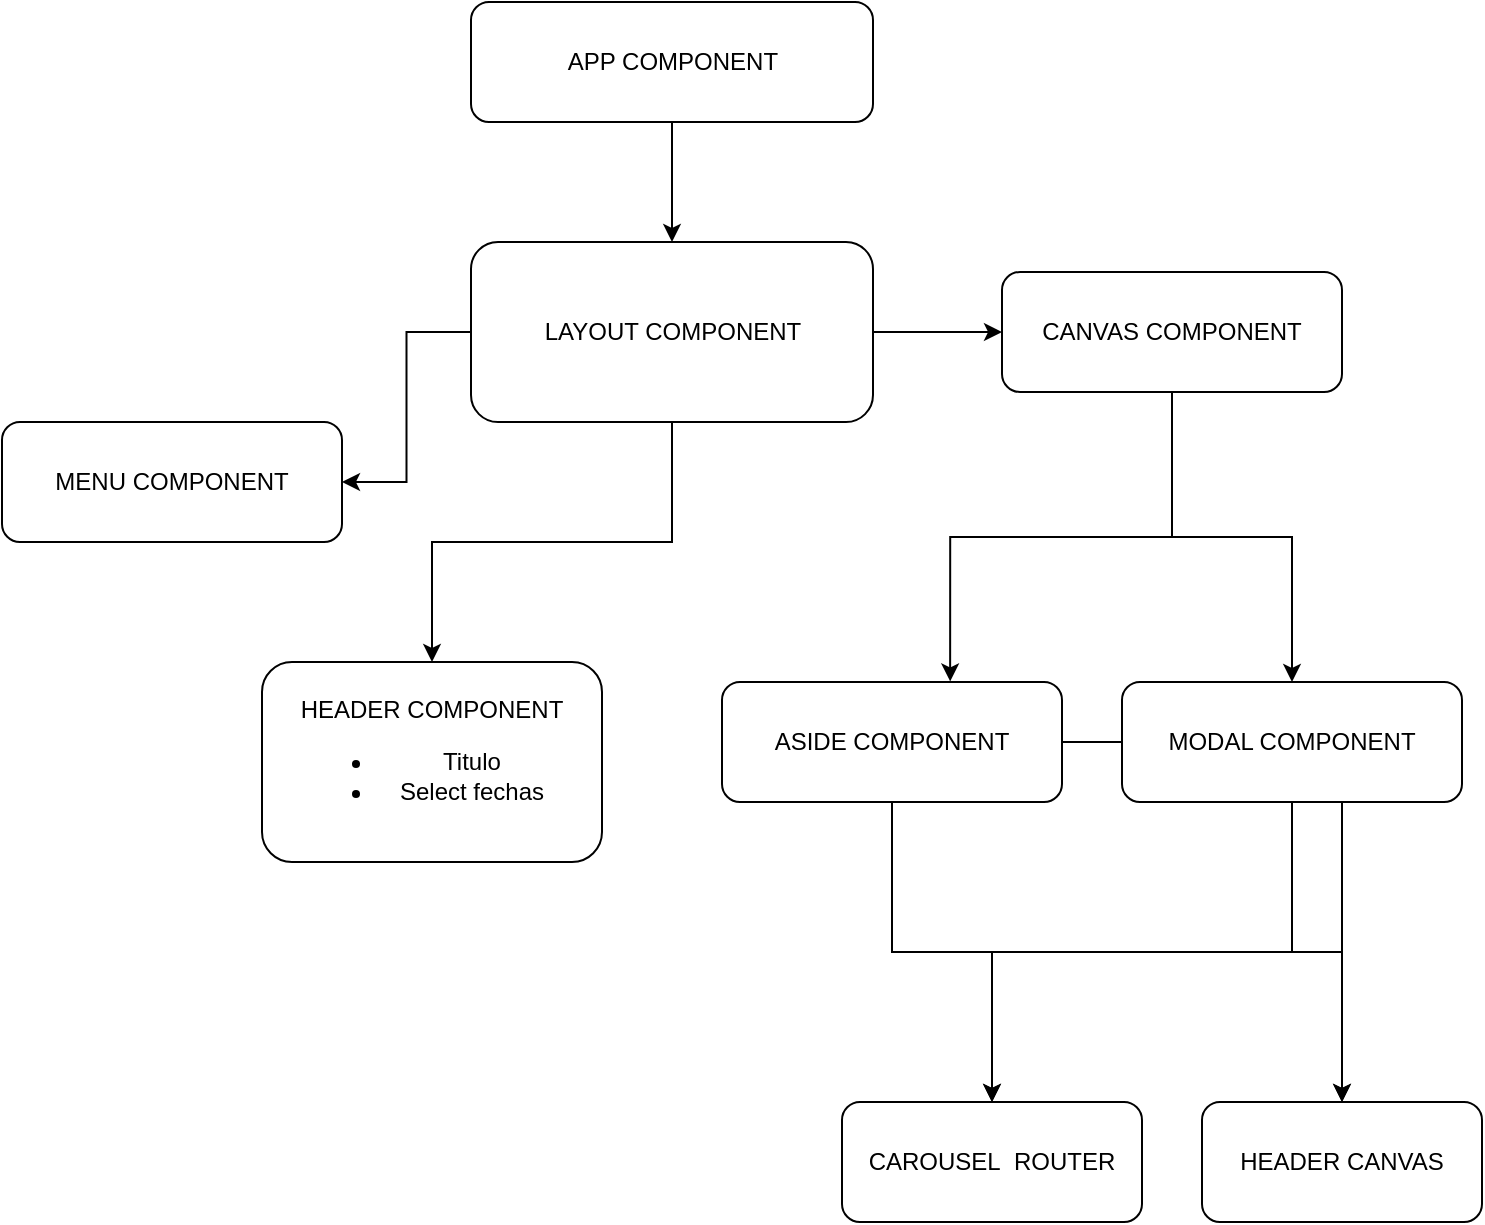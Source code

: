 <mxfile version="20.0.4" type="device"><diagram id="44Jg7RwaU_wnG73I0XUM" name="Page-1"><mxGraphModel dx="907" dy="690" grid="1" gridSize="10" guides="1" tooltips="1" connect="1" arrows="1" fold="1" page="1" pageScale="1" pageWidth="827" pageHeight="1169" math="0" shadow="0"><root><mxCell id="0"/><mxCell id="1" parent="0"/><mxCell id="nl07qW8ic5nekccfaTIb-8" style="edgeStyle=orthogonalEdgeStyle;rounded=0;orthogonalLoop=1;jettySize=auto;html=1;" parent="1" source="nl07qW8ic5nekccfaTIb-1" target="nl07qW8ic5nekccfaTIb-2" edge="1"><mxGeometry relative="1" as="geometry"/></mxCell><mxCell id="nl07qW8ic5nekccfaTIb-9" style="edgeStyle=orthogonalEdgeStyle;rounded=0;orthogonalLoop=1;jettySize=auto;html=1;entryX=0.5;entryY=0;entryDx=0;entryDy=0;" parent="1" source="nl07qW8ic5nekccfaTIb-1" target="nl07qW8ic5nekccfaTIb-3" edge="1"><mxGeometry relative="1" as="geometry"/></mxCell><mxCell id="nl07qW8ic5nekccfaTIb-13" style="edgeStyle=orthogonalEdgeStyle;rounded=0;orthogonalLoop=1;jettySize=auto;html=1;" parent="1" source="nl07qW8ic5nekccfaTIb-1" target="nl07qW8ic5nekccfaTIb-12" edge="1"><mxGeometry relative="1" as="geometry"/></mxCell><mxCell id="nl07qW8ic5nekccfaTIb-1" value="LAYOUT COMPONENT" style="rounded=1;whiteSpace=wrap;html=1;" parent="1" vertex="1"><mxGeometry x="294.5" y="150" width="201" height="90" as="geometry"/></mxCell><mxCell id="nl07qW8ic5nekccfaTIb-2" value="MENU COMPONENT" style="rounded=1;whiteSpace=wrap;html=1;" parent="1" vertex="1"><mxGeometry x="60" y="240" width="170" height="60" as="geometry"/></mxCell><mxCell id="nl07qW8ic5nekccfaTIb-3" value="HEADER COMPONENT&lt;br&gt;&lt;ul&gt;&lt;li&gt;Titulo&lt;/li&gt;&lt;li&gt;Select fechas&lt;/li&gt;&lt;/ul&gt;" style="rounded=1;whiteSpace=wrap;html=1;" parent="1" vertex="1"><mxGeometry x="190" y="360" width="170" height="100" as="geometry"/></mxCell><mxCell id="nl07qW8ic5nekccfaTIb-18" style="edgeStyle=orthogonalEdgeStyle;rounded=0;orthogonalLoop=1;jettySize=auto;html=1;" parent="1" source="nl07qW8ic5nekccfaTIb-4" target="nl07qW8ic5nekccfaTIb-17" edge="1"><mxGeometry relative="1" as="geometry"/></mxCell><mxCell id="DUGE_1avE66lirbVdu2W-4" style="edgeStyle=orthogonalEdgeStyle;rounded=0;orthogonalLoop=1;jettySize=auto;html=1;" edge="1" parent="1" source="nl07qW8ic5nekccfaTIb-4" target="DUGE_1avE66lirbVdu2W-1"><mxGeometry relative="1" as="geometry"/></mxCell><mxCell id="nl07qW8ic5nekccfaTIb-4" value="ASIDE COMPONENT" style="rounded=1;whiteSpace=wrap;html=1;" parent="1" vertex="1"><mxGeometry x="420" y="370" width="170" height="60" as="geometry"/></mxCell><mxCell id="nl07qW8ic5nekccfaTIb-19" style="edgeStyle=orthogonalEdgeStyle;rounded=0;orthogonalLoop=1;jettySize=auto;html=1;" parent="1" source="nl07qW8ic5nekccfaTIb-5" target="nl07qW8ic5nekccfaTIb-17" edge="1"><mxGeometry relative="1" as="geometry"/></mxCell><mxCell id="DUGE_1avE66lirbVdu2W-5" style="edgeStyle=orthogonalEdgeStyle;rounded=0;orthogonalLoop=1;jettySize=auto;html=1;" edge="1" parent="1" source="nl07qW8ic5nekccfaTIb-5" target="DUGE_1avE66lirbVdu2W-1"><mxGeometry relative="1" as="geometry"/></mxCell><mxCell id="nl07qW8ic5nekccfaTIb-5" value="MODAL COMPONENT" style="rounded=1;whiteSpace=wrap;html=1;" parent="1" vertex="1"><mxGeometry x="620" y="370" width="170" height="60" as="geometry"/></mxCell><mxCell id="nl07qW8ic5nekccfaTIb-7" style="edgeStyle=orthogonalEdgeStyle;rounded=0;orthogonalLoop=1;jettySize=auto;html=1;" parent="1" source="nl07qW8ic5nekccfaTIb-6" target="nl07qW8ic5nekccfaTIb-1" edge="1"><mxGeometry relative="1" as="geometry"/></mxCell><mxCell id="nl07qW8ic5nekccfaTIb-6" value="APP COMPONENT" style="rounded=1;whiteSpace=wrap;html=1;" parent="1" vertex="1"><mxGeometry x="294.5" y="30" width="201" height="60" as="geometry"/></mxCell><mxCell id="nl07qW8ic5nekccfaTIb-14" style="edgeStyle=orthogonalEdgeStyle;rounded=0;orthogonalLoop=1;jettySize=auto;html=1;entryX=0.671;entryY=-0.005;entryDx=0;entryDy=0;entryPerimeter=0;" parent="1" source="nl07qW8ic5nekccfaTIb-12" target="nl07qW8ic5nekccfaTIb-4" edge="1"><mxGeometry relative="1" as="geometry"/></mxCell><mxCell id="nl07qW8ic5nekccfaTIb-15" style="edgeStyle=orthogonalEdgeStyle;rounded=0;orthogonalLoop=1;jettySize=auto;html=1;" parent="1" source="nl07qW8ic5nekccfaTIb-12" target="nl07qW8ic5nekccfaTIb-5" edge="1"><mxGeometry relative="1" as="geometry"/></mxCell><mxCell id="nl07qW8ic5nekccfaTIb-12" value="CANVAS COMPONENT" style="rounded=1;whiteSpace=wrap;html=1;" parent="1" vertex="1"><mxGeometry x="560" y="165" width="170" height="60" as="geometry"/></mxCell><mxCell id="nl07qW8ic5nekccfaTIb-17" value="CAROUSEL&amp;nbsp; ROUTER" style="rounded=1;whiteSpace=wrap;html=1;" parent="1" vertex="1"><mxGeometry x="480" y="580" width="150" height="60" as="geometry"/></mxCell><mxCell id="DUGE_1avE66lirbVdu2W-1" value="HEADER CANVAS" style="rounded=1;whiteSpace=wrap;html=1;" vertex="1" parent="1"><mxGeometry x="660" y="580" width="140" height="60" as="geometry"/></mxCell></root></mxGraphModel></diagram></mxfile>